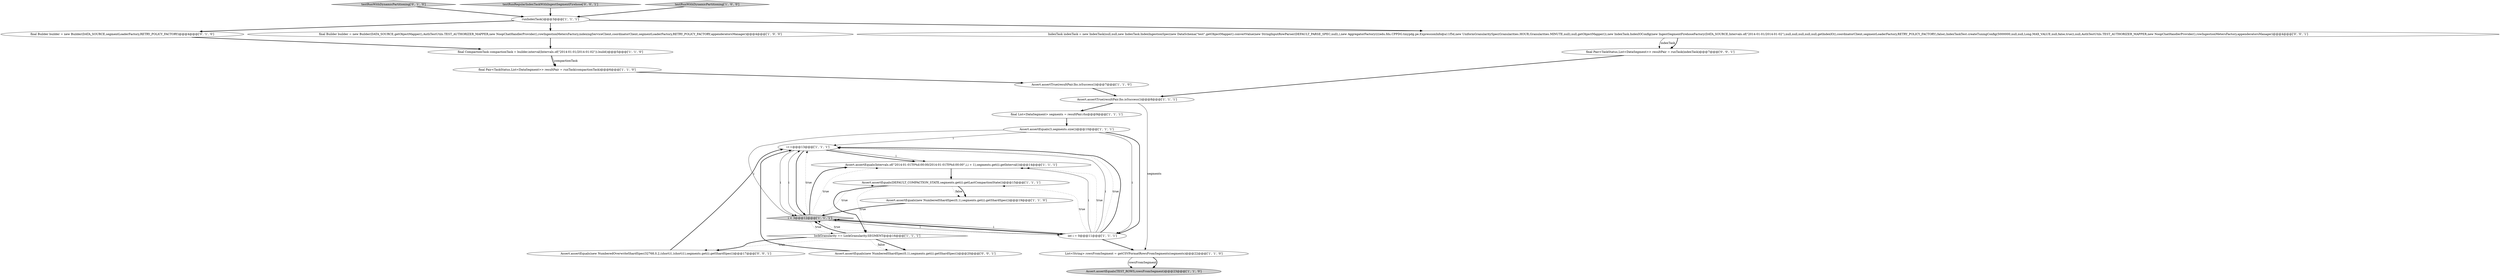 digraph {
19 [style = filled, label = "final Builder builder = new Builder(DATA_SOURCE,segmentLoaderFactory,RETRY_POLICY_FACTORY)@@@4@@@['0', '1', '0']", fillcolor = white, shape = ellipse image = "AAA0AAABBB2BBB"];
18 [style = filled, label = "testRunWithDynamicPartitioning['0', '1', '0']", fillcolor = lightgray, shape = diamond image = "AAA0AAABBB2BBB"];
14 [style = filled, label = "Assert.assertTrue(resultPair.lhs.isSuccess())@@@7@@@['1', '1', '0']", fillcolor = white, shape = ellipse image = "AAA0AAABBB1BBB"];
9 [style = filled, label = "Assert.assertEquals(new NumberedShardSpec(0,1),segments.get(i).getShardSpec())@@@19@@@['1', '1', '0']", fillcolor = white, shape = ellipse image = "AAA0AAABBB1BBB"];
0 [style = filled, label = "Assert.assertEquals(3,segments.size())@@@10@@@['1', '1', '1']", fillcolor = white, shape = ellipse image = "AAA0AAABBB1BBB"];
23 [style = filled, label = "Assert.assertEquals(new NumberedOverwriteShardSpec(32768,0,2,(short)1,(short)1),segments.get(i).getShardSpec())@@@17@@@['0', '0', '1']", fillcolor = white, shape = ellipse image = "AAA0AAABBB3BBB"];
4 [style = filled, label = "final CompactionTask compactionTask = builder.interval(Intervals.of(\"2014-01-01/2014-01-02\")).build()@@@5@@@['1', '1', '0']", fillcolor = white, shape = ellipse image = "AAA0AAABBB1BBB"];
16 [style = filled, label = "runIndexTask()@@@3@@@['1', '1', '1']", fillcolor = white, shape = ellipse image = "AAA0AAABBB1BBB"];
13 [style = filled, label = "Assert.assertEquals(DEFAULT_COMPACTION_STATE,segments.get(i).getLastCompactionState())@@@15@@@['1', '1', '1']", fillcolor = white, shape = ellipse image = "AAA0AAABBB1BBB"];
11 [style = filled, label = "i++@@@13@@@['1', '1', '1']", fillcolor = white, shape = ellipse image = "AAA0AAABBB1BBB"];
7 [style = filled, label = "final Pair<TaskStatus,List<DataSegment>> resultPair = runTask(compactionTask)@@@6@@@['1', '1', '0']", fillcolor = white, shape = ellipse image = "AAA0AAABBB1BBB"];
10 [style = filled, label = "Assert.assertEquals(Intervals.of(\"2014-01-01T0%d:00:00/2014-01-01T0%d:00:00\",i,i + 1),segments.get(i).getInterval())@@@14@@@['1', '1', '1']", fillcolor = white, shape = ellipse image = "AAA0AAABBB1BBB"];
24 [style = filled, label = "testRunRegularIndexTaskWithIngestSegmentFirehose['0', '0', '1']", fillcolor = lightgray, shape = diamond image = "AAA0AAABBB3BBB"];
15 [style = filled, label = "lockGranularity == LockGranularity.SEGMENT@@@16@@@['1', '1', '1']", fillcolor = white, shape = diamond image = "AAA0AAABBB1BBB"];
8 [style = filled, label = "final List<DataSegment> segments = resultPair.rhs@@@9@@@['1', '1', '1']", fillcolor = white, shape = ellipse image = "AAA0AAABBB1BBB"];
1 [style = filled, label = "int i = 0@@@11@@@['1', '1', '1']", fillcolor = white, shape = ellipse image = "AAA0AAABBB1BBB"];
12 [style = filled, label = "Assert.assertEquals(TEST_ROWS,rowsFromSegment)@@@23@@@['1', '1', '0']", fillcolor = lightgray, shape = ellipse image = "AAA0AAABBB1BBB"];
20 [style = filled, label = "Assert.assertEquals(new NumberedShardSpec(0,1),segments.get(i).getShardSpec())@@@20@@@['0', '0', '1']", fillcolor = white, shape = ellipse image = "AAA0AAABBB3BBB"];
22 [style = filled, label = "final Pair<TaskStatus,List<DataSegment>> resultPair = runTask(indexTask)@@@7@@@['0', '0', '1']", fillcolor = white, shape = ellipse image = "AAA0AAABBB3BBB"];
21 [style = filled, label = "IndexTask indexTask = new IndexTask(null,null,new IndexTask.IndexIngestionSpec(new DataSchema(\"test\",getObjectMapper().convertValue(new StringInputRowParser(DEFAULT_PARSE_SPEC,null),),new AggregatorFactory((((edu.fdu.CPPDG.tinypdg.pe.ExpressionInfo@a11f5d,new UniformGranularitySpec(Granularities.HOUR,Granularities.MINUTE,null),null,getObjectMapper()),new IndexTask.IndexIOConfig(new IngestSegmentFirehoseFactory(DATA_SOURCE,Intervals.of(\"2014-01-01/2014-01-02\"),null,null,null,null,null,getIndexIO(),coordinatorClient,segmentLoaderFactory,RETRY_POLICY_FACTORY),false),IndexTaskTest.createTuningConfig(5000000,null,null,Long.MAX_VALUE,null,false,true)),null,AuthTestUtils.TEST_AUTHORIZER_MAPPER,new NoopChatHandlerProvider(),rowIngestionMetersFactory,appenderatorsManager)@@@4@@@['0', '0', '1']", fillcolor = white, shape = ellipse image = "AAA0AAABBB3BBB"];
6 [style = filled, label = "final Builder builder = new Builder(DATA_SOURCE,getObjectMapper(),AuthTestUtils.TEST_AUTHORIZER_MAPPER,new NoopChatHandlerProvider(),rowIngestionMetersFactory,indexingServiceClient,coordinatorClient,segmentLoaderFactory,RETRY_POLICY_FACTORY,appenderatorsManager)@@@4@@@['1', '0', '0']", fillcolor = white, shape = ellipse image = "AAA0AAABBB1BBB"];
17 [style = filled, label = "Assert.assertTrue(resultPair.lhs.isSuccess())@@@8@@@['1', '1', '1']", fillcolor = white, shape = ellipse image = "AAA0AAABBB1BBB"];
2 [style = filled, label = "List<String> rowsFromSegment = getCSVFormatRowsFromSegments(segments)@@@22@@@['1', '1', '0']", fillcolor = white, shape = ellipse image = "AAA0AAABBB1BBB"];
3 [style = filled, label = "i < 3@@@12@@@['1', '1', '1']", fillcolor = lightgray, shape = diamond image = "AAA0AAABBB1BBB"];
5 [style = filled, label = "testRunWithDynamicPartitioning['1', '0', '0']", fillcolor = lightgray, shape = diamond image = "AAA0AAABBB1BBB"];
11->3 [style = bold, label=""];
14->17 [style = bold, label=""];
3->10 [style = bold, label=""];
3->11 [style = solid, label="i"];
21->22 [style = solid, label="indexTask"];
13->15 [style = bold, label=""];
1->11 [style = solid, label="i"];
1->10 [style = solid, label="i"];
11->3 [style = solid, label="i"];
4->7 [style = bold, label=""];
3->15 [style = dotted, label="true"];
1->11 [style = dotted, label="true"];
6->4 [style = bold, label=""];
21->22 [style = bold, label=""];
15->20 [style = dotted, label="false"];
8->0 [style = bold, label=""];
0->1 [style = solid, label="i"];
16->19 [style = bold, label=""];
15->23 [style = bold, label=""];
9->3 [style = bold, label=""];
4->7 [style = solid, label="compactionTask"];
15->23 [style = dotted, label="true"];
23->11 [style = bold, label=""];
22->17 [style = bold, label=""];
0->3 [style = solid, label="i"];
0->1 [style = bold, label=""];
3->1 [style = bold, label=""];
1->11 [style = bold, label=""];
7->14 [style = bold, label=""];
3->10 [style = dotted, label="true"];
0->11 [style = solid, label="i"];
1->3 [style = solid, label="i"];
16->21 [style = bold, label=""];
11->10 [style = bold, label=""];
1->3 [style = bold, label=""];
1->3 [style = dotted, label="true"];
10->13 [style = bold, label=""];
24->16 [style = bold, label=""];
1->13 [style = dotted, label="true"];
18->16 [style = bold, label=""];
16->6 [style = bold, label=""];
3->11 [style = dotted, label="true"];
19->4 [style = bold, label=""];
15->3 [style = bold, label=""];
17->8 [style = bold, label=""];
15->20 [style = bold, label=""];
13->9 [style = dotted, label="false"];
11->10 [style = solid, label="i"];
13->15 [style = dotted, label="true"];
13->9 [style = bold, label=""];
2->12 [style = solid, label="rowsFromSegment"];
1->2 [style = bold, label=""];
5->16 [style = bold, label=""];
17->2 [style = solid, label="segments"];
1->10 [style = dotted, label="true"];
2->12 [style = bold, label=""];
3->13 [style = dotted, label="true"];
3->1 [style = solid, label="i"];
20->11 [style = bold, label=""];
}
